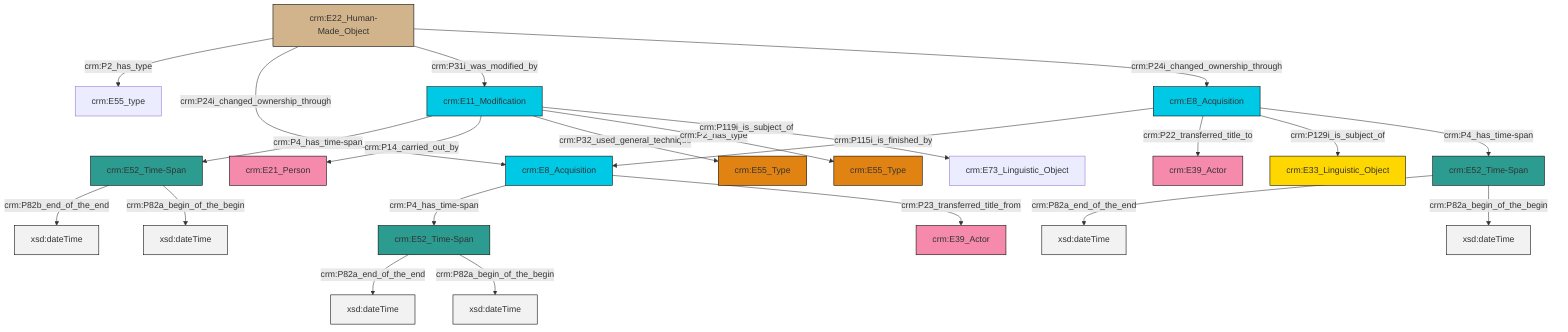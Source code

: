 graph TD
classDef Literal fill:#f2f2f2,stroke:#000000;
classDef CRM_Entity fill:#FFFFFF,stroke:#000000;
classDef Temporal_Entity fill:#00C9E6, stroke:#000000;
classDef Type fill:#E18312, stroke:#000000;
classDef Time-Span fill:#2C9C91, stroke:#000000;
classDef Appellation fill:#FFEB7F, stroke:#000000;
classDef Place fill:#008836, stroke:#000000;
classDef Persistent_Item fill:#B266B2, stroke:#000000;
classDef Conceptual_Object fill:#FFD700, stroke:#000000;
classDef Physical_Thing fill:#D2B48C, stroke:#000000;
classDef Actor fill:#f58aad, stroke:#000000;
classDef PC_Classes fill:#4ce600, stroke:#000000;
classDef Multi fill:#cccccc,stroke:#000000;

2["crm:E22_Human-Made_Object"]:::Physical_Thing -->|crm:P2_has_type| 3["crm:E55_type"]:::Default
4["crm:E11_Modification"]:::Temporal_Entity -->|crm:P4_has_time-span| 5["crm:E52_Time-Span"]:::Time-Span
6["crm:E8_Acquisition"]:::Temporal_Entity -->|crm:P115i_is_finished_by| 7["crm:E8_Acquisition"]:::Temporal_Entity
2["crm:E22_Human-Made_Object"]:::Physical_Thing -->|crm:P24i_changed_ownership_through| 7["crm:E8_Acquisition"]:::Temporal_Entity
4["crm:E11_Modification"]:::Temporal_Entity -->|crm:P14_carried_out_by| 0["crm:E21_Person"]:::Actor
6["crm:E8_Acquisition"]:::Temporal_Entity -->|crm:P22_transferred_title_to| 12["crm:E39_Actor"]:::Actor
2["crm:E22_Human-Made_Object"]:::Physical_Thing -->|crm:P31i_was_modified_by| 4["crm:E11_Modification"]:::Temporal_Entity
5["crm:E52_Time-Span"]:::Time-Span -->|crm:P82b_end_of_the_end| 13[xsd:dateTime]:::Literal
14["crm:E52_Time-Span"]:::Time-Span -->|crm:P82a_end_of_the_end| 15[xsd:dateTime]:::Literal
6["crm:E8_Acquisition"]:::Temporal_Entity -->|crm:P129i_is_subject_of| 16["crm:E33_Linguistic_Object"]:::Conceptual_Object
5["crm:E52_Time-Span"]:::Time-Span -->|crm:P82a_begin_of_the_begin| 20[xsd:dateTime]:::Literal
14["crm:E52_Time-Span"]:::Time-Span -->|crm:P82a_begin_of_the_begin| 21[xsd:dateTime]:::Literal
4["crm:E11_Modification"]:::Temporal_Entity -->|crm:P32_used_general_technique| 23["crm:E55_Type"]:::Type
7["crm:E8_Acquisition"]:::Temporal_Entity -->|crm:P4_has_time-span| 14["crm:E52_Time-Span"]:::Time-Span
10["crm:E52_Time-Span"]:::Time-Span -->|crm:P82a_end_of_the_end| 31[xsd:dateTime]:::Literal
7["crm:E8_Acquisition"]:::Temporal_Entity -->|crm:P23_transferred_title_from| 8["crm:E39_Actor"]:::Actor
4["crm:E11_Modification"]:::Temporal_Entity -->|crm:P2_has_type| 24["crm:E55_Type"]:::Type
4["crm:E11_Modification"]:::Temporal_Entity -->|crm:P119i_is_subject_of| 28["crm:E73_Linguistic_Object"]:::Default
2["crm:E22_Human-Made_Object"]:::Physical_Thing -->|crm:P24i_changed_ownership_through| 6["crm:E8_Acquisition"]:::Temporal_Entity
6["crm:E8_Acquisition"]:::Temporal_Entity -->|crm:P4_has_time-span| 10["crm:E52_Time-Span"]:::Time-Span
10["crm:E52_Time-Span"]:::Time-Span -->|crm:P82a_begin_of_the_begin| 35[xsd:dateTime]:::Literal